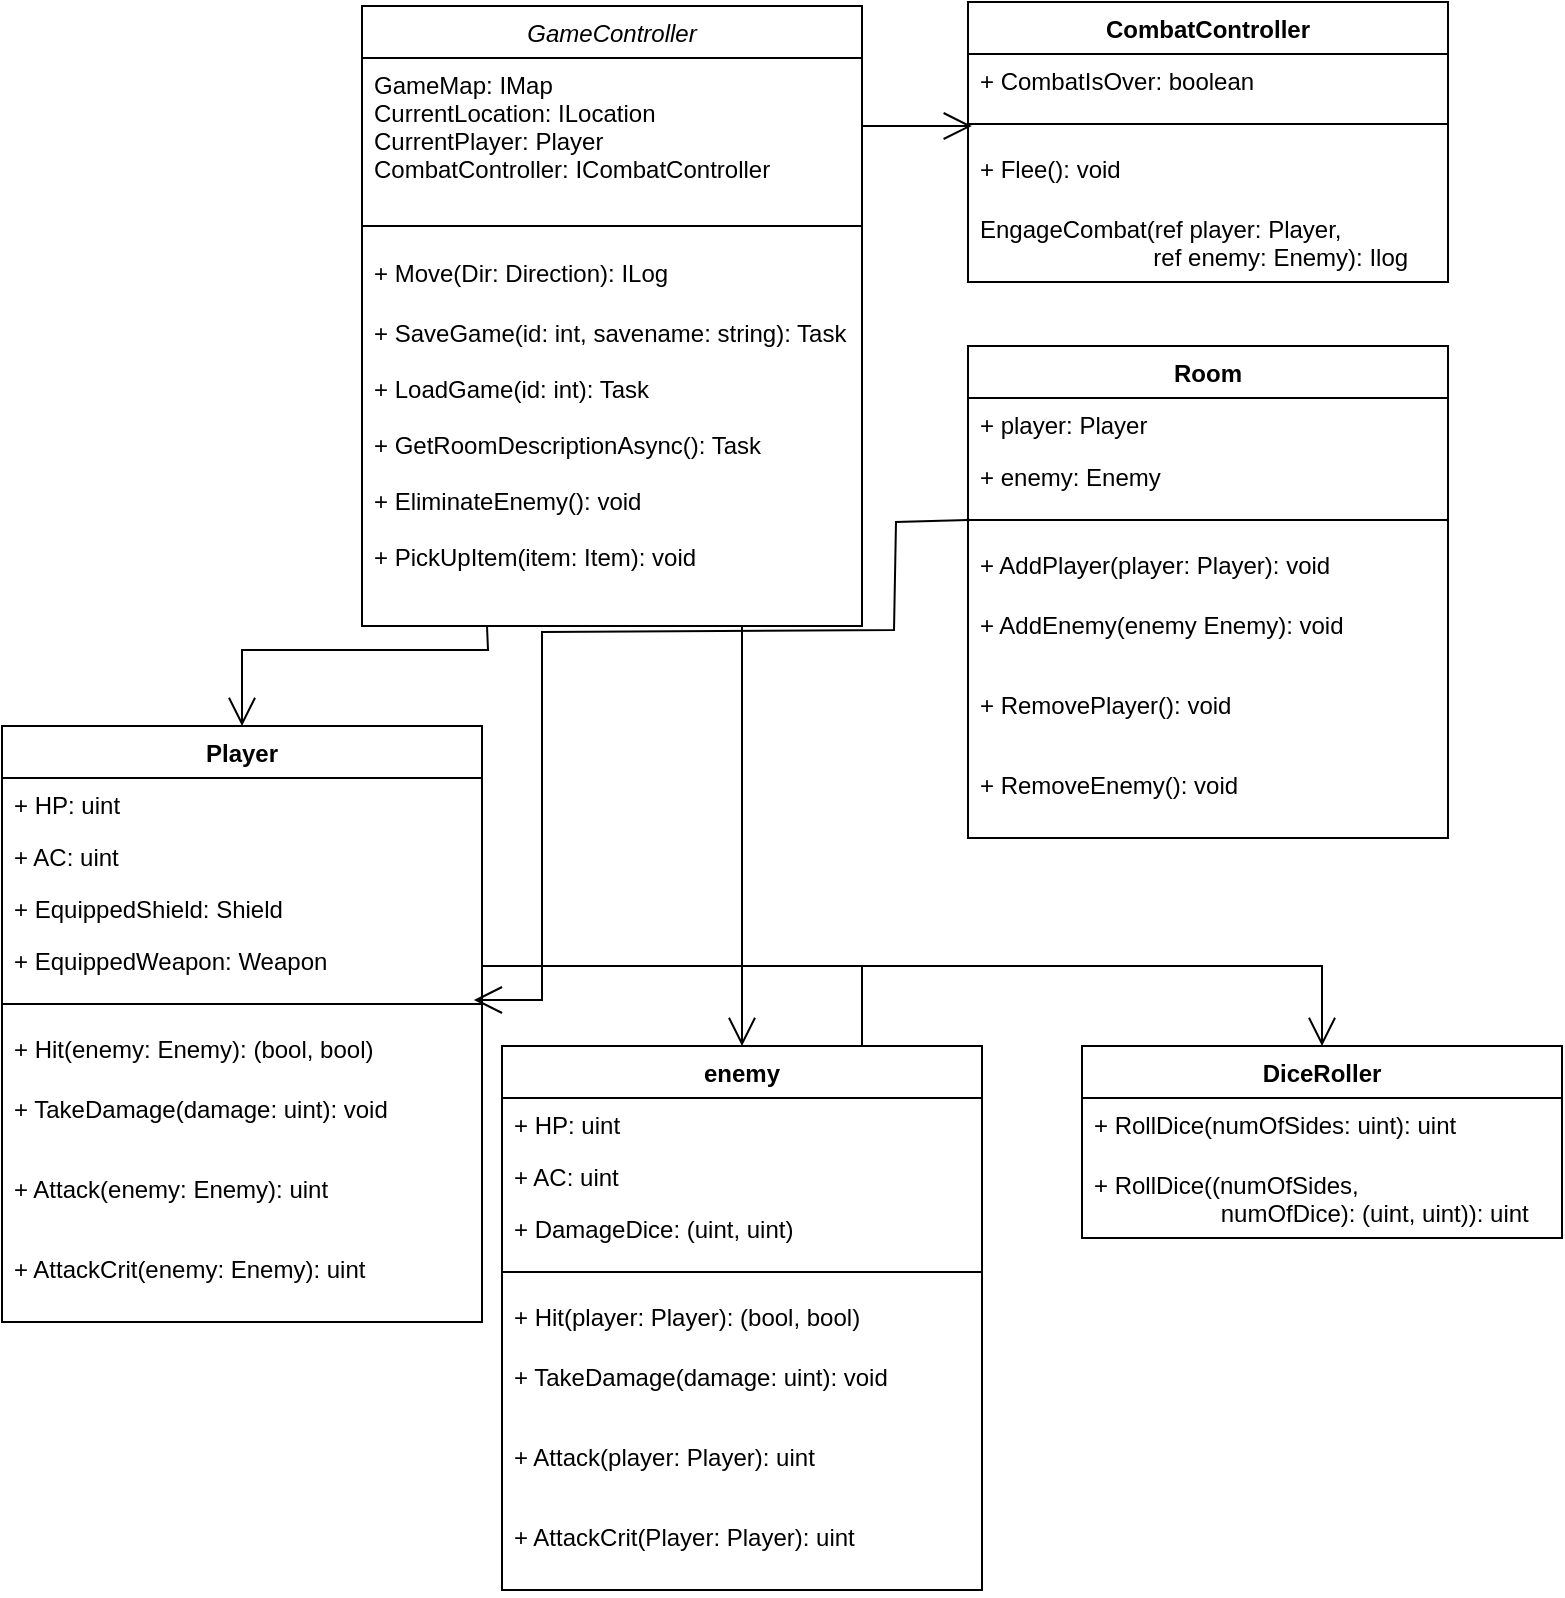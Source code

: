 <mxfile version="17.4.6" type="device"><diagram id="C5RBs43oDa-KdzZeNtuy" name="Page-1"><mxGraphModel dx="2062" dy="694" grid="1" gridSize="10" guides="1" tooltips="1" connect="1" arrows="1" fold="1" page="1" pageScale="1" pageWidth="827" pageHeight="1169" math="0" shadow="0"><root><mxCell id="WIyWlLk6GJQsqaUBKTNV-0"/><mxCell id="WIyWlLk6GJQsqaUBKTNV-1" parent="WIyWlLk6GJQsqaUBKTNV-0"/><mxCell id="zkfFHV4jXpPFQw0GAbJ--0" value="GameController" style="swimlane;fontStyle=2;align=center;verticalAlign=top;childLayout=stackLayout;horizontal=1;startSize=26;horizontalStack=0;resizeParent=1;resizeLast=0;collapsible=1;marginBottom=0;rounded=0;shadow=0;strokeWidth=1;" parent="WIyWlLk6GJQsqaUBKTNV-1" vertex="1"><mxGeometry x="210" y="30" width="250" height="310" as="geometry"><mxRectangle x="230" y="140" width="160" height="26" as="alternateBounds"/></mxGeometry></mxCell><mxCell id="zkfFHV4jXpPFQw0GAbJ--1" value="GameMap: IMap&#10;CurrentLocation: ILocation&#10;CurrentPlayer: Player&#10;CombatController: ICombatController" style="text;align=left;verticalAlign=top;spacingLeft=4;spacingRight=4;overflow=hidden;rotatable=0;points=[[0,0.5],[1,0.5]];portConstraint=eastwest;" parent="zkfFHV4jXpPFQw0GAbJ--0" vertex="1"><mxGeometry y="26" width="250" height="74" as="geometry"/></mxCell><mxCell id="zkfFHV4jXpPFQw0GAbJ--4" value="" style="line;html=1;strokeWidth=1;align=left;verticalAlign=middle;spacingTop=-1;spacingLeft=3;spacingRight=3;rotatable=0;labelPosition=right;points=[];portConstraint=eastwest;" parent="zkfFHV4jXpPFQw0GAbJ--0" vertex="1"><mxGeometry y="100" width="250" height="20" as="geometry"/></mxCell><mxCell id="zkfFHV4jXpPFQw0GAbJ--5" value="+ Move(Dir: Direction): ILog&#10;" style="text;align=left;verticalAlign=top;spacingLeft=4;spacingRight=4;overflow=hidden;rotatable=0;points=[[0,0.5],[1,0.5]];portConstraint=eastwest;" parent="zkfFHV4jXpPFQw0GAbJ--0" vertex="1"><mxGeometry y="120" width="250" height="30" as="geometry"/></mxCell><mxCell id="-HsBA43YacHuHLQrTmh7-8" value="+ SaveGame(id: int, savename: string): Task" style="text;align=left;verticalAlign=top;spacingLeft=4;spacingRight=4;overflow=hidden;rotatable=0;points=[[0,0.5],[1,0.5]];portConstraint=eastwest;" vertex="1" parent="zkfFHV4jXpPFQw0GAbJ--0"><mxGeometry y="150" width="250" height="28" as="geometry"/></mxCell><mxCell id="-HsBA43YacHuHLQrTmh7-14" value="+ LoadGame(id: int): Task" style="text;align=left;verticalAlign=top;spacingLeft=4;spacingRight=4;overflow=hidden;rotatable=0;points=[[0,0.5],[1,0.5]];portConstraint=eastwest;" vertex="1" parent="zkfFHV4jXpPFQw0GAbJ--0"><mxGeometry y="178" width="250" height="28" as="geometry"/></mxCell><mxCell id="-HsBA43YacHuHLQrTmh7-15" value="+ GetRoomDescriptionAsync(): Task" style="text;align=left;verticalAlign=top;spacingLeft=4;spacingRight=4;overflow=hidden;rotatable=0;points=[[0,0.5],[1,0.5]];portConstraint=eastwest;" vertex="1" parent="zkfFHV4jXpPFQw0GAbJ--0"><mxGeometry y="206" width="250" height="28" as="geometry"/></mxCell><mxCell id="-HsBA43YacHuHLQrTmh7-16" value="+ EliminateEnemy(): void" style="text;align=left;verticalAlign=top;spacingLeft=4;spacingRight=4;overflow=hidden;rotatable=0;points=[[0,0.5],[1,0.5]];portConstraint=eastwest;" vertex="1" parent="zkfFHV4jXpPFQw0GAbJ--0"><mxGeometry y="234" width="250" height="28" as="geometry"/></mxCell><mxCell id="-HsBA43YacHuHLQrTmh7-17" value="+ PickUpItem(item: Item): void" style="text;align=left;verticalAlign=top;spacingLeft=4;spacingRight=4;overflow=hidden;rotatable=0;points=[[0,0.5],[1,0.5]];portConstraint=eastwest;" vertex="1" parent="zkfFHV4jXpPFQw0GAbJ--0"><mxGeometry y="262" width="250" height="28" as="geometry"/></mxCell><mxCell id="-HsBA43YacHuHLQrTmh7-1" value="CombatController" style="swimlane;fontStyle=1;align=center;verticalAlign=top;childLayout=stackLayout;horizontal=1;startSize=26;horizontalStack=0;resizeParent=1;resizeParentMax=0;resizeLast=0;collapsible=1;marginBottom=0;" vertex="1" parent="WIyWlLk6GJQsqaUBKTNV-1"><mxGeometry x="513" y="28" width="240" height="140" as="geometry"/></mxCell><mxCell id="-HsBA43YacHuHLQrTmh7-2" value="+ CombatIsOver: boolean" style="text;strokeColor=none;fillColor=none;align=left;verticalAlign=top;spacingLeft=4;spacingRight=4;overflow=hidden;rotatable=0;points=[[0,0.5],[1,0.5]];portConstraint=eastwest;" vertex="1" parent="-HsBA43YacHuHLQrTmh7-1"><mxGeometry y="26" width="240" height="26" as="geometry"/></mxCell><mxCell id="-HsBA43YacHuHLQrTmh7-3" value="" style="line;strokeWidth=1;fillColor=none;align=left;verticalAlign=middle;spacingTop=-1;spacingLeft=3;spacingRight=3;rotatable=0;labelPosition=right;points=[];portConstraint=eastwest;" vertex="1" parent="-HsBA43YacHuHLQrTmh7-1"><mxGeometry y="52" width="240" height="18" as="geometry"/></mxCell><mxCell id="-HsBA43YacHuHLQrTmh7-4" value="+ Flee(): void" style="text;strokeColor=none;fillColor=none;align=left;verticalAlign=top;spacingLeft=4;spacingRight=4;overflow=hidden;rotatable=0;points=[[0,0.5],[1,0.5]];portConstraint=eastwest;" vertex="1" parent="-HsBA43YacHuHLQrTmh7-1"><mxGeometry y="70" width="240" height="30" as="geometry"/></mxCell><mxCell id="-HsBA43YacHuHLQrTmh7-5" value="EngageCombat(ref player: Player,&#10;                          ref enemy: Enemy): Ilog " style="text;strokeColor=none;fillColor=none;align=left;verticalAlign=top;spacingLeft=4;spacingRight=4;overflow=hidden;rotatable=0;points=[[0,0.5],[1,0.5]];portConstraint=eastwest;" vertex="1" parent="-HsBA43YacHuHLQrTmh7-1"><mxGeometry y="100" width="240" height="40" as="geometry"/></mxCell><mxCell id="-HsBA43YacHuHLQrTmh7-18" value="Player" style="swimlane;fontStyle=1;align=center;verticalAlign=top;childLayout=stackLayout;horizontal=1;startSize=26;horizontalStack=0;resizeParent=1;resizeParentMax=0;resizeLast=0;collapsible=1;marginBottom=0;" vertex="1" parent="WIyWlLk6GJQsqaUBKTNV-1"><mxGeometry x="30" y="390" width="240" height="298" as="geometry"/></mxCell><mxCell id="-HsBA43YacHuHLQrTmh7-19" value="+ HP: uint" style="text;strokeColor=none;fillColor=none;align=left;verticalAlign=top;spacingLeft=4;spacingRight=4;overflow=hidden;rotatable=0;points=[[0,0.5],[1,0.5]];portConstraint=eastwest;" vertex="1" parent="-HsBA43YacHuHLQrTmh7-18"><mxGeometry y="26" width="240" height="26" as="geometry"/></mxCell><mxCell id="-HsBA43YacHuHLQrTmh7-23" value="+ AC: uint&#10;" style="text;strokeColor=none;fillColor=none;align=left;verticalAlign=top;spacingLeft=4;spacingRight=4;overflow=hidden;rotatable=0;points=[[0,0.5],[1,0.5]];portConstraint=eastwest;" vertex="1" parent="-HsBA43YacHuHLQrTmh7-18"><mxGeometry y="52" width="240" height="26" as="geometry"/></mxCell><mxCell id="-HsBA43YacHuHLQrTmh7-24" value="+ EquippedShield: Shield" style="text;strokeColor=none;fillColor=none;align=left;verticalAlign=top;spacingLeft=4;spacingRight=4;overflow=hidden;rotatable=0;points=[[0,0.5],[1,0.5]];portConstraint=eastwest;" vertex="1" parent="-HsBA43YacHuHLQrTmh7-18"><mxGeometry y="78" width="240" height="26" as="geometry"/></mxCell><mxCell id="-HsBA43YacHuHLQrTmh7-25" value="+ EquippedWeapon: Weapon" style="text;strokeColor=none;fillColor=none;align=left;verticalAlign=top;spacingLeft=4;spacingRight=4;overflow=hidden;rotatable=0;points=[[0,0.5],[1,0.5]];portConstraint=eastwest;" vertex="1" parent="-HsBA43YacHuHLQrTmh7-18"><mxGeometry y="104" width="240" height="26" as="geometry"/></mxCell><mxCell id="-HsBA43YacHuHLQrTmh7-20" value="" style="line;strokeWidth=1;fillColor=none;align=left;verticalAlign=middle;spacingTop=-1;spacingLeft=3;spacingRight=3;rotatable=0;labelPosition=right;points=[];portConstraint=eastwest;" vertex="1" parent="-HsBA43YacHuHLQrTmh7-18"><mxGeometry y="130" width="240" height="18" as="geometry"/></mxCell><mxCell id="-HsBA43YacHuHLQrTmh7-21" value="+ Hit(enemy: Enemy): (bool, bool) " style="text;strokeColor=none;fillColor=none;align=left;verticalAlign=top;spacingLeft=4;spacingRight=4;overflow=hidden;rotatable=0;points=[[0,0.5],[1,0.5]];portConstraint=eastwest;" vertex="1" parent="-HsBA43YacHuHLQrTmh7-18"><mxGeometry y="148" width="240" height="30" as="geometry"/></mxCell><mxCell id="-HsBA43YacHuHLQrTmh7-22" value="+ TakeDamage(damage: uint): void" style="text;strokeColor=none;fillColor=none;align=left;verticalAlign=top;spacingLeft=4;spacingRight=4;overflow=hidden;rotatable=0;points=[[0,0.5],[1,0.5]];portConstraint=eastwest;" vertex="1" parent="-HsBA43YacHuHLQrTmh7-18"><mxGeometry y="178" width="240" height="40" as="geometry"/></mxCell><mxCell id="-HsBA43YacHuHLQrTmh7-35" value="+ Attack(enemy: Enemy): uint" style="text;strokeColor=none;fillColor=none;align=left;verticalAlign=top;spacingLeft=4;spacingRight=4;overflow=hidden;rotatable=0;points=[[0,0.5],[1,0.5]];portConstraint=eastwest;" vertex="1" parent="-HsBA43YacHuHLQrTmh7-18"><mxGeometry y="218" width="240" height="40" as="geometry"/></mxCell><mxCell id="-HsBA43YacHuHLQrTmh7-36" value="+ AttackCrit(enemy: Enemy): uint" style="text;strokeColor=none;fillColor=none;align=left;verticalAlign=top;spacingLeft=4;spacingRight=4;overflow=hidden;rotatable=0;points=[[0,0.5],[1,0.5]];portConstraint=eastwest;" vertex="1" parent="-HsBA43YacHuHLQrTmh7-18"><mxGeometry y="258" width="240" height="40" as="geometry"/></mxCell><mxCell id="-HsBA43YacHuHLQrTmh7-26" value="" style="endArrow=open;endFill=1;endSize=12;html=1;rounded=0;entryX=0.5;entryY=0;entryDx=0;entryDy=0;exitX=0.25;exitY=1;exitDx=0;exitDy=0;" edge="1" parent="WIyWlLk6GJQsqaUBKTNV-1" source="zkfFHV4jXpPFQw0GAbJ--0" target="-HsBA43YacHuHLQrTmh7-18"><mxGeometry width="160" relative="1" as="geometry"><mxPoint x="120" y="160" as="sourcePoint"/><mxPoint x="220" y="350" as="targetPoint"/><Array as="points"><mxPoint x="273" y="352"/><mxPoint x="150" y="352"/></Array></mxGeometry></mxCell><mxCell id="-HsBA43YacHuHLQrTmh7-37" value="enemy" style="swimlane;fontStyle=1;align=center;verticalAlign=top;childLayout=stackLayout;horizontal=1;startSize=26;horizontalStack=0;resizeParent=1;resizeParentMax=0;resizeLast=0;collapsible=1;marginBottom=0;" vertex="1" parent="WIyWlLk6GJQsqaUBKTNV-1"><mxGeometry x="280" y="550" width="240" height="272" as="geometry"/></mxCell><mxCell id="-HsBA43YacHuHLQrTmh7-38" value="+ HP: uint" style="text;strokeColor=none;fillColor=none;align=left;verticalAlign=top;spacingLeft=4;spacingRight=4;overflow=hidden;rotatable=0;points=[[0,0.5],[1,0.5]];portConstraint=eastwest;" vertex="1" parent="-HsBA43YacHuHLQrTmh7-37"><mxGeometry y="26" width="240" height="26" as="geometry"/></mxCell><mxCell id="-HsBA43YacHuHLQrTmh7-39" value="+ AC: uint&#10;" style="text;strokeColor=none;fillColor=none;align=left;verticalAlign=top;spacingLeft=4;spacingRight=4;overflow=hidden;rotatable=0;points=[[0,0.5],[1,0.5]];portConstraint=eastwest;" vertex="1" parent="-HsBA43YacHuHLQrTmh7-37"><mxGeometry y="52" width="240" height="26" as="geometry"/></mxCell><mxCell id="-HsBA43YacHuHLQrTmh7-40" value="+ DamageDice: (uint, uint)" style="text;strokeColor=none;fillColor=none;align=left;verticalAlign=top;spacingLeft=4;spacingRight=4;overflow=hidden;rotatable=0;points=[[0,0.5],[1,0.5]];portConstraint=eastwest;" vertex="1" parent="-HsBA43YacHuHLQrTmh7-37"><mxGeometry y="78" width="240" height="26" as="geometry"/></mxCell><mxCell id="-HsBA43YacHuHLQrTmh7-42" value="" style="line;strokeWidth=1;fillColor=none;align=left;verticalAlign=middle;spacingTop=-1;spacingLeft=3;spacingRight=3;rotatable=0;labelPosition=right;points=[];portConstraint=eastwest;" vertex="1" parent="-HsBA43YacHuHLQrTmh7-37"><mxGeometry y="104" width="240" height="18" as="geometry"/></mxCell><mxCell id="-HsBA43YacHuHLQrTmh7-43" value="+ Hit(player: Player): (bool, bool) " style="text;strokeColor=none;fillColor=none;align=left;verticalAlign=top;spacingLeft=4;spacingRight=4;overflow=hidden;rotatable=0;points=[[0,0.5],[1,0.5]];portConstraint=eastwest;" vertex="1" parent="-HsBA43YacHuHLQrTmh7-37"><mxGeometry y="122" width="240" height="30" as="geometry"/></mxCell><mxCell id="-HsBA43YacHuHLQrTmh7-44" value="+ TakeDamage(damage: uint): void" style="text;strokeColor=none;fillColor=none;align=left;verticalAlign=top;spacingLeft=4;spacingRight=4;overflow=hidden;rotatable=0;points=[[0,0.5],[1,0.5]];portConstraint=eastwest;" vertex="1" parent="-HsBA43YacHuHLQrTmh7-37"><mxGeometry y="152" width="240" height="40" as="geometry"/></mxCell><mxCell id="-HsBA43YacHuHLQrTmh7-45" value="+ Attack(player: Player): uint" style="text;strokeColor=none;fillColor=none;align=left;verticalAlign=top;spacingLeft=4;spacingRight=4;overflow=hidden;rotatable=0;points=[[0,0.5],[1,0.5]];portConstraint=eastwest;" vertex="1" parent="-HsBA43YacHuHLQrTmh7-37"><mxGeometry y="192" width="240" height="40" as="geometry"/></mxCell><mxCell id="-HsBA43YacHuHLQrTmh7-46" value="+ AttackCrit(Player: Player): uint" style="text;strokeColor=none;fillColor=none;align=left;verticalAlign=top;spacingLeft=4;spacingRight=4;overflow=hidden;rotatable=0;points=[[0,0.5],[1,0.5]];portConstraint=eastwest;" vertex="1" parent="-HsBA43YacHuHLQrTmh7-37"><mxGeometry y="232" width="240" height="40" as="geometry"/></mxCell><mxCell id="-HsBA43YacHuHLQrTmh7-48" value="" style="endArrow=open;endFill=1;endSize=12;html=1;rounded=0;entryX=0.008;entryY=0.556;entryDx=0;entryDy=0;entryPerimeter=0;" edge="1" parent="WIyWlLk6GJQsqaUBKTNV-1" target="-HsBA43YacHuHLQrTmh7-3"><mxGeometry width="160" relative="1" as="geometry"><mxPoint x="460" y="90" as="sourcePoint"/><mxPoint x="690" y="220" as="targetPoint"/></mxGeometry></mxCell><mxCell id="-HsBA43YacHuHLQrTmh7-49" value="Room" style="swimlane;fontStyle=1;align=center;verticalAlign=top;childLayout=stackLayout;horizontal=1;startSize=26;horizontalStack=0;resizeParent=1;resizeParentMax=0;resizeLast=0;collapsible=1;marginBottom=0;" vertex="1" parent="WIyWlLk6GJQsqaUBKTNV-1"><mxGeometry x="513" y="200" width="240" height="246" as="geometry"/></mxCell><mxCell id="-HsBA43YacHuHLQrTmh7-50" value="+ player: Player" style="text;strokeColor=none;fillColor=none;align=left;verticalAlign=top;spacingLeft=4;spacingRight=4;overflow=hidden;rotatable=0;points=[[0,0.5],[1,0.5]];portConstraint=eastwest;" vertex="1" parent="-HsBA43YacHuHLQrTmh7-49"><mxGeometry y="26" width="240" height="26" as="geometry"/></mxCell><mxCell id="-HsBA43YacHuHLQrTmh7-51" value="+ enemy: Enemy" style="text;strokeColor=none;fillColor=none;align=left;verticalAlign=top;spacingLeft=4;spacingRight=4;overflow=hidden;rotatable=0;points=[[0,0.5],[1,0.5]];portConstraint=eastwest;" vertex="1" parent="-HsBA43YacHuHLQrTmh7-49"><mxGeometry y="52" width="240" height="26" as="geometry"/></mxCell><mxCell id="-HsBA43YacHuHLQrTmh7-54" value="" style="line;strokeWidth=1;fillColor=none;align=left;verticalAlign=middle;spacingTop=-1;spacingLeft=3;spacingRight=3;rotatable=0;labelPosition=right;points=[];portConstraint=eastwest;" vertex="1" parent="-HsBA43YacHuHLQrTmh7-49"><mxGeometry y="78" width="240" height="18" as="geometry"/></mxCell><mxCell id="-HsBA43YacHuHLQrTmh7-55" value="+ AddPlayer(player: Player): void" style="text;strokeColor=none;fillColor=none;align=left;verticalAlign=top;spacingLeft=4;spacingRight=4;overflow=hidden;rotatable=0;points=[[0,0.5],[1,0.5]];portConstraint=eastwest;" vertex="1" parent="-HsBA43YacHuHLQrTmh7-49"><mxGeometry y="96" width="240" height="30" as="geometry"/></mxCell><mxCell id="-HsBA43YacHuHLQrTmh7-56" value="+ AddEnemy(enemy Enemy): void" style="text;strokeColor=none;fillColor=none;align=left;verticalAlign=top;spacingLeft=4;spacingRight=4;overflow=hidden;rotatable=0;points=[[0,0.5],[1,0.5]];portConstraint=eastwest;" vertex="1" parent="-HsBA43YacHuHLQrTmh7-49"><mxGeometry y="126" width="240" height="40" as="geometry"/></mxCell><mxCell id="-HsBA43YacHuHLQrTmh7-57" value="+ RemovePlayer(): void" style="text;strokeColor=none;fillColor=none;align=left;verticalAlign=top;spacingLeft=4;spacingRight=4;overflow=hidden;rotatable=0;points=[[0,0.5],[1,0.5]];portConstraint=eastwest;" vertex="1" parent="-HsBA43YacHuHLQrTmh7-49"><mxGeometry y="166" width="240" height="40" as="geometry"/></mxCell><mxCell id="-HsBA43YacHuHLQrTmh7-58" value="+ RemoveEnemy(): void" style="text;strokeColor=none;fillColor=none;align=left;verticalAlign=top;spacingLeft=4;spacingRight=4;overflow=hidden;rotatable=0;points=[[0,0.5],[1,0.5]];portConstraint=eastwest;" vertex="1" parent="-HsBA43YacHuHLQrTmh7-49"><mxGeometry y="206" width="240" height="40" as="geometry"/></mxCell><mxCell id="-HsBA43YacHuHLQrTmh7-61" value="" style="endArrow=open;endFill=1;endSize=12;html=1;rounded=0;entryX=0.5;entryY=0;entryDx=0;entryDy=0;" edge="1" parent="WIyWlLk6GJQsqaUBKTNV-1" target="-HsBA43YacHuHLQrTmh7-37"><mxGeometry width="160" relative="1" as="geometry"><mxPoint x="400" y="340" as="sourcePoint"/><mxPoint x="700" y="479" as="targetPoint"/></mxGeometry></mxCell><mxCell id="-HsBA43YacHuHLQrTmh7-63" value="DiceRoller" style="swimlane;fontStyle=1;align=center;verticalAlign=top;childLayout=stackLayout;horizontal=1;startSize=26;horizontalStack=0;resizeParent=1;resizeParentMax=0;resizeLast=0;collapsible=1;marginBottom=0;" vertex="1" parent="WIyWlLk6GJQsqaUBKTNV-1"><mxGeometry x="570" y="550" width="240" height="96" as="geometry"/></mxCell><mxCell id="-HsBA43YacHuHLQrTmh7-68" value="+ RollDice(numOfSides: uint): uint" style="text;strokeColor=none;fillColor=none;align=left;verticalAlign=top;spacingLeft=4;spacingRight=4;overflow=hidden;rotatable=0;points=[[0,0.5],[1,0.5]];portConstraint=eastwest;" vertex="1" parent="-HsBA43YacHuHLQrTmh7-63"><mxGeometry y="26" width="240" height="30" as="geometry"/></mxCell><mxCell id="-HsBA43YacHuHLQrTmh7-70" value="+ RollDice((numOfSides, &#10;                   numOfDice): (uint, uint)): uint" style="text;strokeColor=none;fillColor=none;align=left;verticalAlign=top;spacingLeft=4;spacingRight=4;overflow=hidden;rotatable=0;points=[[0,0.5],[1,0.5]];portConstraint=eastwest;" vertex="1" parent="-HsBA43YacHuHLQrTmh7-63"><mxGeometry y="56" width="240" height="40" as="geometry"/></mxCell><mxCell id="-HsBA43YacHuHLQrTmh7-72" value="" style="endArrow=open;endFill=1;endSize=12;html=1;rounded=0;entryX=0.5;entryY=0;entryDx=0;entryDy=0;" edge="1" parent="WIyWlLk6GJQsqaUBKTNV-1" target="-HsBA43YacHuHLQrTmh7-63"><mxGeometry width="160" relative="1" as="geometry"><mxPoint x="270" y="510" as="sourcePoint"/><mxPoint x="430" y="510" as="targetPoint"/><Array as="points"><mxPoint x="690" y="510"/></Array></mxGeometry></mxCell><mxCell id="-HsBA43YacHuHLQrTmh7-74" value="" style="endArrow=none;html=1;edgeStyle=orthogonalEdgeStyle;rounded=0;exitX=0.75;exitY=0;exitDx=0;exitDy=0;" edge="1" parent="WIyWlLk6GJQsqaUBKTNV-1" source="-HsBA43YacHuHLQrTmh7-37"><mxGeometry relative="1" as="geometry"><mxPoint x="330" y="390" as="sourcePoint"/><mxPoint x="460" y="510" as="targetPoint"/></mxGeometry></mxCell><mxCell id="-HsBA43YacHuHLQrTmh7-60" value="" style="endArrow=open;endFill=1;endSize=12;html=1;rounded=0;exitX=0;exitY=0.5;exitDx=0;exitDy=0;exitPerimeter=0;entryX=0.983;entryY=0.389;entryDx=0;entryDy=0;entryPerimeter=0;" edge="1" parent="WIyWlLk6GJQsqaUBKTNV-1" source="-HsBA43YacHuHLQrTmh7-54" target="-HsBA43YacHuHLQrTmh7-20"><mxGeometry width="160" relative="1" as="geometry"><mxPoint x="230" y="490" as="sourcePoint"/><mxPoint x="390" y="490" as="targetPoint"/><Array as="points"><mxPoint x="477" y="288"/><mxPoint x="476" y="342"/><mxPoint x="300" y="343"/><mxPoint x="300" y="527"/></Array></mxGeometry></mxCell></root></mxGraphModel></diagram></mxfile>